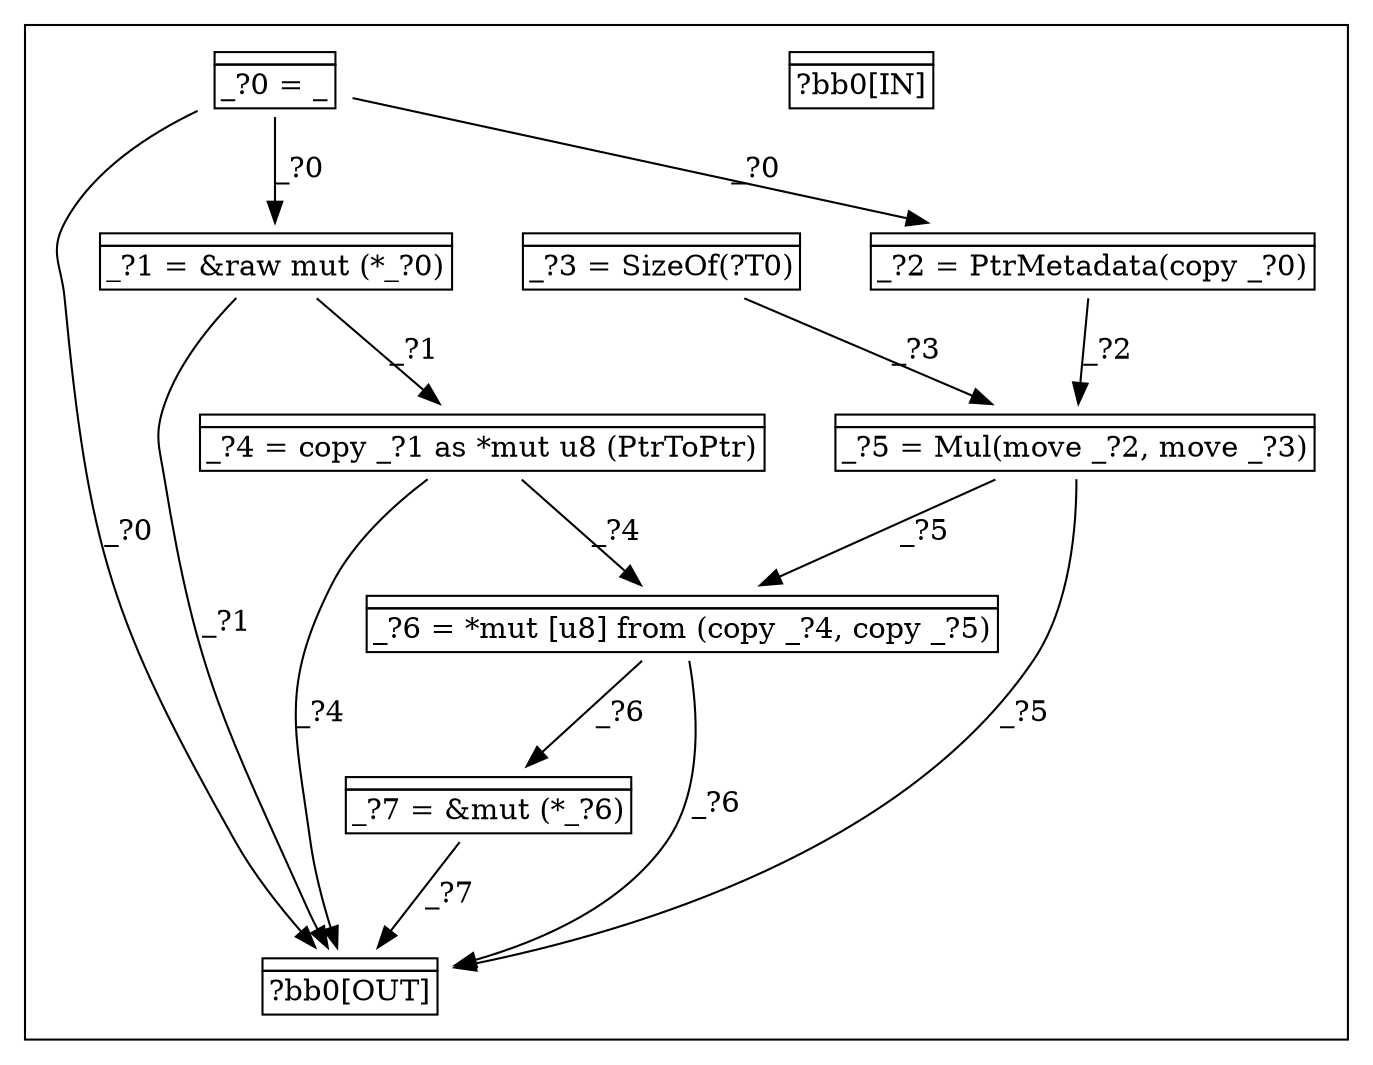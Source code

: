digraph DataDependencyGraph {
compound = true;
subgraph cluster_bb0 {
    bb0IN [shape="none", label=<<table border="0" cellborder="1" cellspacing="0"><tr><td  align="center" colspan="1"></td></tr><tr><td align="left">?bb0[IN]</td></tr></table>>];
    bb0OUT [shape="none", label=<<table border="0" cellborder="1" cellspacing="0"><tr><td  align="center" colspan="1"></td></tr><tr><td align="left">?bb0[OUT]</td></tr></table>>];
    bb0stmt0 [shape="none", label=<<table border="0" cellborder="1" cellspacing="0"><tr><td  align="center" colspan="1"></td></tr><tr><td align="left">_?0 = _</td></tr></table>>];
    bb0stmt1 [shape="none", label=<<table border="0" cellborder="1" cellspacing="0"><tr><td  align="center" colspan="1"></td></tr><tr><td align="left">_?1 = &amp;raw mut (*_?0)</td></tr></table>>];
    bb0stmt2 [shape="none", label=<<table border="0" cellborder="1" cellspacing="0"><tr><td  align="center" colspan="1"></td></tr><tr><td align="left">_?2 = PtrMetadata(copy _?0)</td></tr></table>>];
    bb0stmt3 [shape="none", label=<<table border="0" cellborder="1" cellspacing="0"><tr><td  align="center" colspan="1"></td></tr><tr><td align="left">_?3 = SizeOf(?T0)</td></tr></table>>];
    bb0stmt4 [shape="none", label=<<table border="0" cellborder="1" cellspacing="0"><tr><td  align="center" colspan="1"></td></tr><tr><td align="left">_?4 = copy _?1 as *mut u8 (PtrToPtr)</td></tr></table>>];
    bb0stmt5 [shape="none", label=<<table border="0" cellborder="1" cellspacing="0"><tr><td  align="center" colspan="1"></td></tr><tr><td align="left">_?5 = Mul(move _?2, move _?3)</td></tr></table>>];
    bb0stmt6 [shape="none", label=<<table border="0" cellborder="1" cellspacing="0"><tr><td  align="center" colspan="1"></td></tr><tr><td align="left">_?6 = *mut [u8] from (copy _?4, copy _?5)</td></tr></table>>];
    bb0stmt7 [shape="none", label=<<table border="0" cellborder="1" cellspacing="0"><tr><td  align="center" colspan="1"></td></tr><tr><td align="left">_?7 = &amp;mut (*_?6)</td></tr></table>>];
    bb0stmt0 -> bb0OUT [label="_?0"];
    bb0stmt1 -> bb0OUT [label="_?1"];
    bb0stmt4 -> bb0OUT [label="_?4"];
    bb0stmt5 -> bb0OUT [label="_?5"];
    bb0stmt6 -> bb0OUT [label="_?6"];
    bb0stmt7 -> bb0OUT [label="_?7"];
    bb0stmt0 -> bb0stmt1 [label="_?0"];
    bb0stmt0 -> bb0stmt2 [label="_?0"];
    bb0stmt1 -> bb0stmt4 [label="_?1"];
    bb0stmt2 -> bb0stmt5 [label="_?2"];
    bb0stmt3 -> bb0stmt5 [label="_?3"];
    bb0stmt4 -> bb0stmt6 [label="_?4"];
    bb0stmt5 -> bb0stmt6 [label="_?5"];
    bb0stmt6 -> bb0stmt7 [label="_?6"];
}
}
